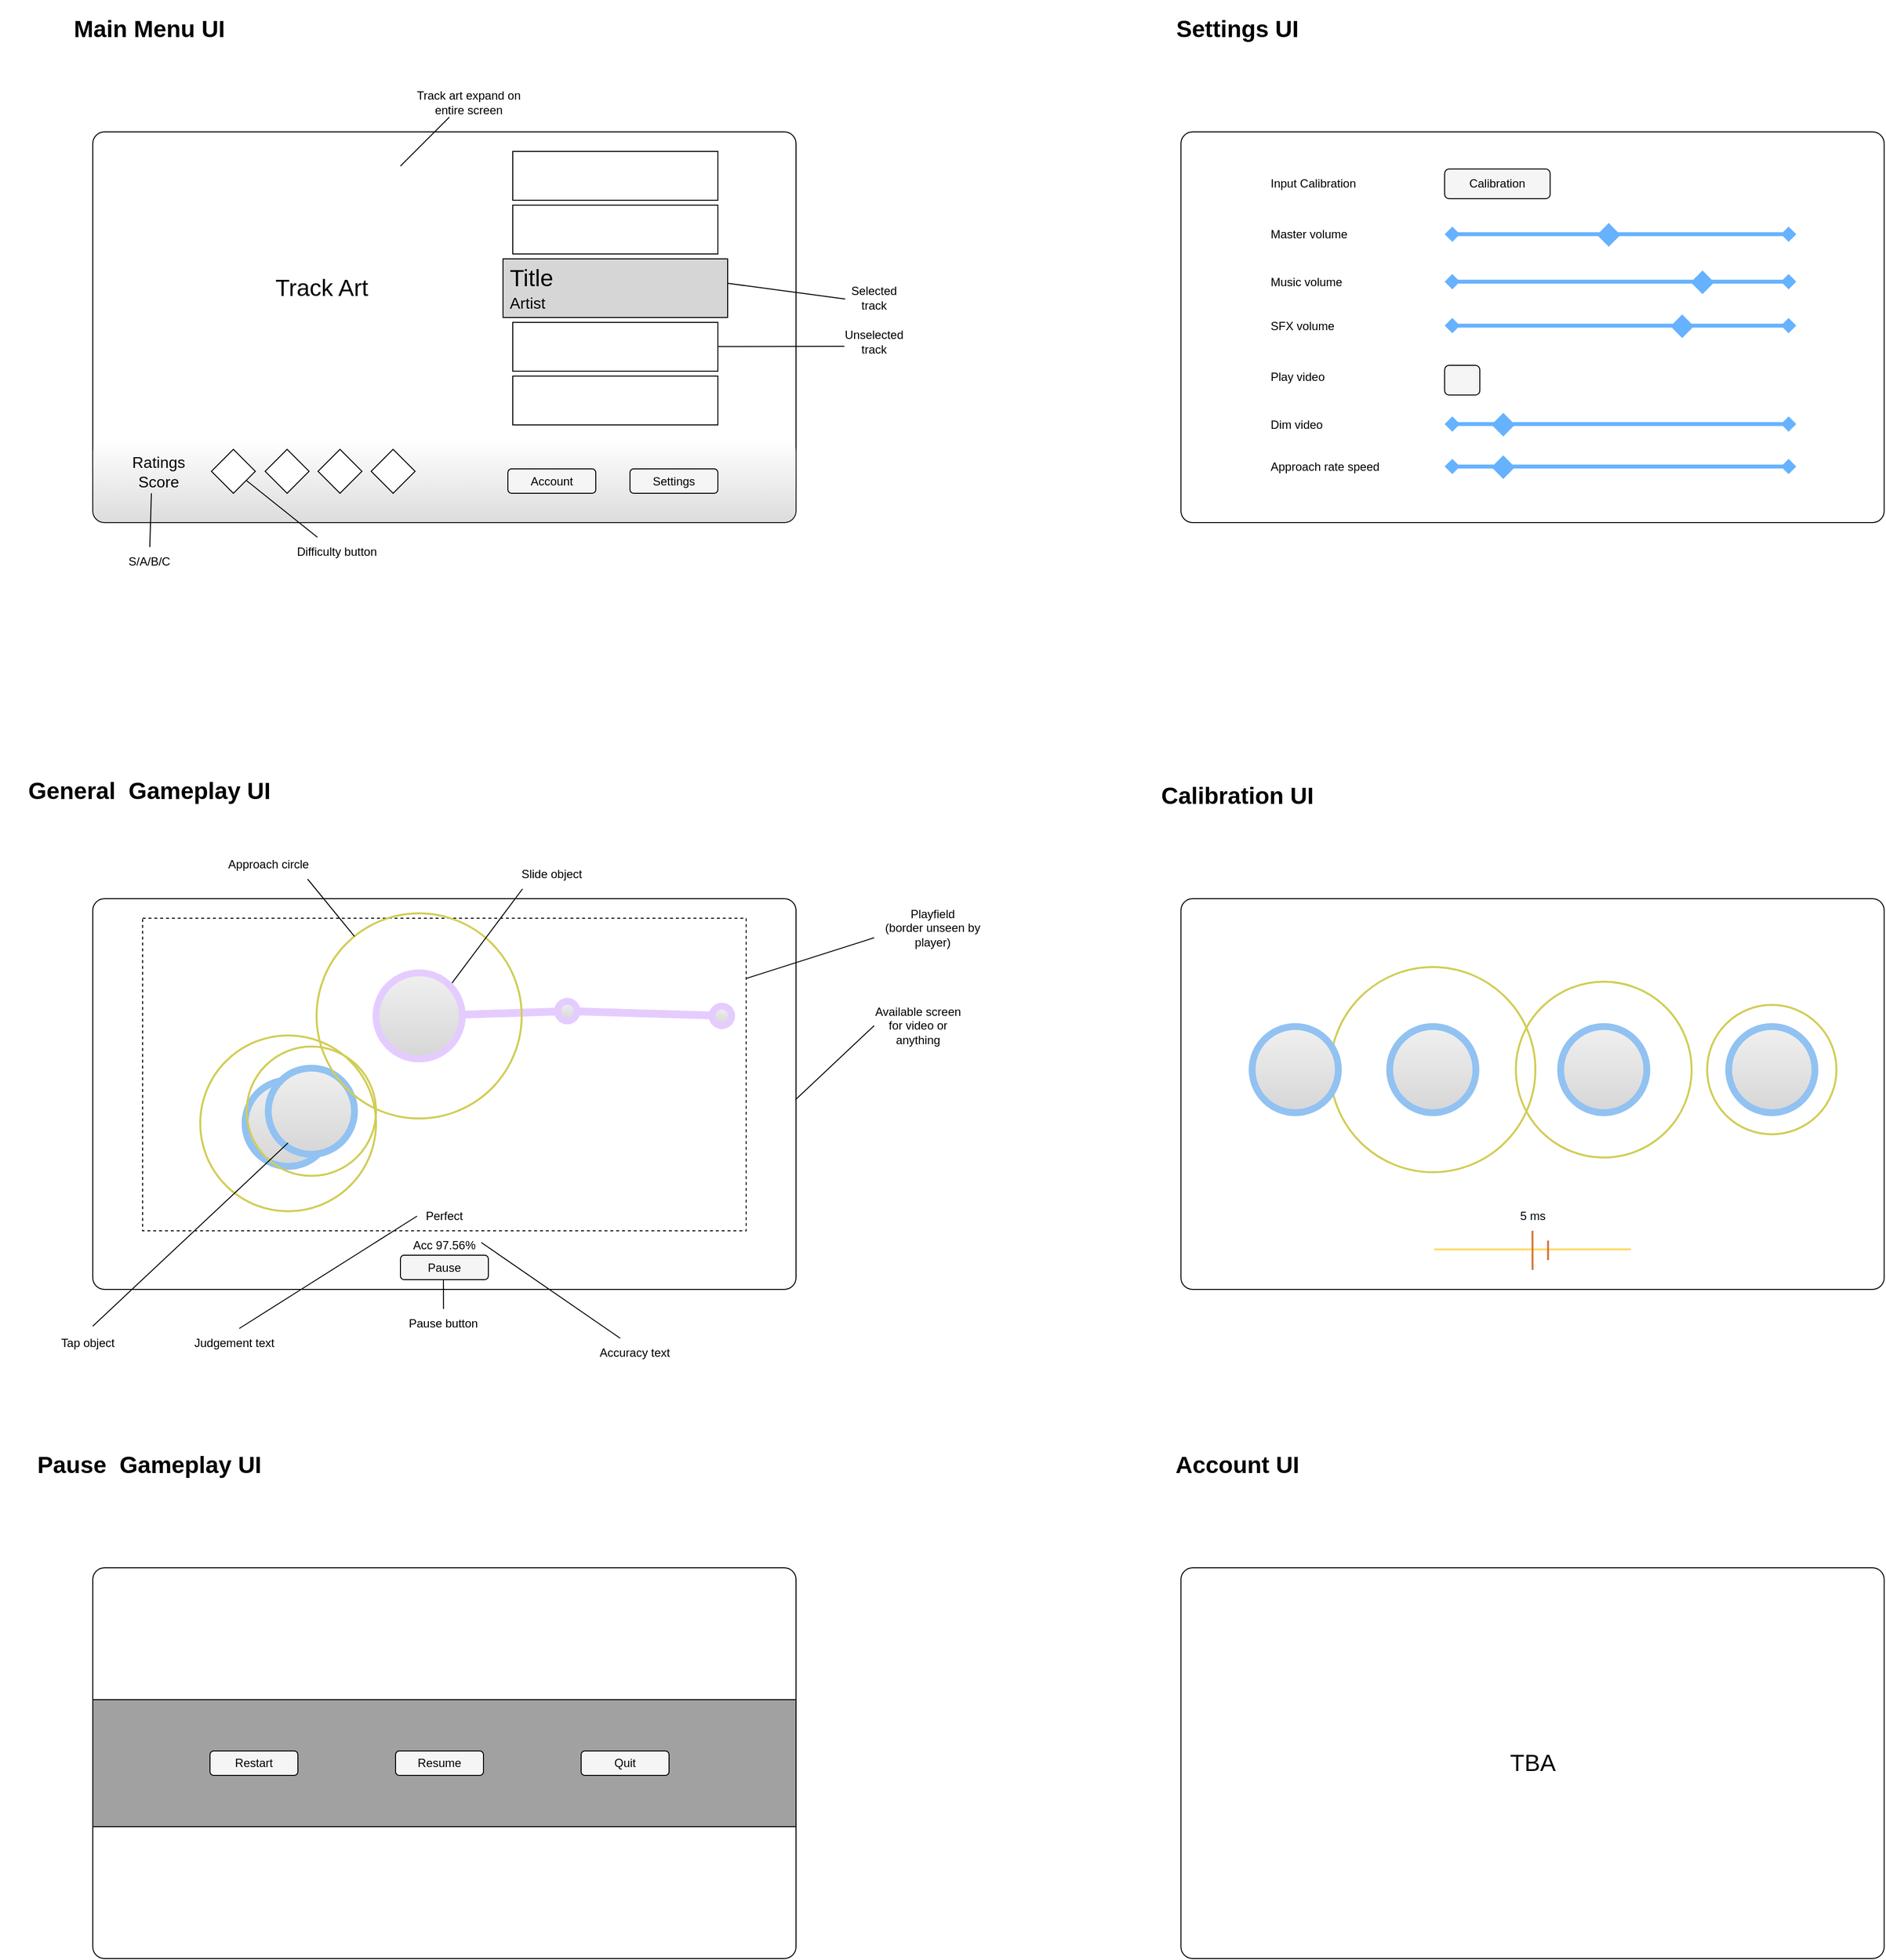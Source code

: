 <mxfile version="18.0.6" type="device" pages="2"><diagram id="Ums5mOODsF_5i-hF0V7K" name="General UI"><mxGraphModel dx="868" dy="1418" grid="1" gridSize="10" guides="1" tooltips="1" connect="0" arrows="0" fold="1" page="1" pageScale="1" pageWidth="1100" pageHeight="850" math="0" shadow="0"><root><mxCell id="0"/><mxCell id="1" parent="0"/><mxCell id="d_jD22ha6XoA30jC1N0L-1" value="" style="rounded=1;whiteSpace=wrap;html=1;arcSize=3;" parent="1" vertex="1"><mxGeometry x="130" y="160" width="720" height="400" as="geometry"/></mxCell><mxCell id="d_jD22ha6XoA30jC1N0L-5" value="" style="rounded=0;whiteSpace=wrap;html=1;fillColor=none;dashed=1;" parent="1" vertex="1"><mxGeometry x="181.035" y="180" width="617.93" height="320" as="geometry"/></mxCell><mxCell id="d_jD22ha6XoA30jC1N0L-2" value="Acc 97.56%" style="text;html=1;strokeColor=none;fillColor=none;align=center;verticalAlign=middle;whiteSpace=wrap;rounded=0;" parent="1" vertex="1"><mxGeometry x="455" y="500" width="70" height="30" as="geometry"/></mxCell><mxCell id="d_jD22ha6XoA30jC1N0L-4" value="Perfect" style="text;html=1;strokeColor=none;fillColor=none;align=center;verticalAlign=middle;whiteSpace=wrap;rounded=0;" parent="1" vertex="1"><mxGeometry x="460" y="470" width="60" height="30" as="geometry"/></mxCell><mxCell id="d_jD22ha6XoA30jC1N0L-8" value="" style="ellipse;whiteSpace=wrap;html=1;aspect=fixed;rounded=1;fillColor=none;strokeWidth=2;strokeColor=#D1CD54;" parent="1" vertex="1"><mxGeometry x="240" y="300" width="180" height="180" as="geometry"/></mxCell><mxCell id="d_jD22ha6XoA30jC1N0L-7" value="" style="ellipse;whiteSpace=wrap;html=1;aspect=fixed;rounded=1;fillColor=#F0F0F0;strokeWidth=7;strokeColor=#91C2F2;gradientColor=#D6D6D6;" parent="1" vertex="1"><mxGeometry x="285.866" y="345.862" width="88.276" height="88.276" as="geometry"/></mxCell><mxCell id="d_jD22ha6XoA30jC1N0L-9" value="" style="ellipse;whiteSpace=wrap;html=1;aspect=fixed;rounded=1;fillColor=#F0F0F0;strokeWidth=7;strokeColor=#91C2F2;gradientColor=#D6D6D6;" parent="1" vertex="1"><mxGeometry x="309.656" y="333.448" width="88.276" height="88.276" as="geometry"/></mxCell><mxCell id="d_jD22ha6XoA30jC1N0L-10" value="" style="ellipse;whiteSpace=wrap;html=1;aspect=fixed;rounded=1;fillColor=none;strokeWidth=2;strokeColor=#D1CD54;" parent="1" vertex="1"><mxGeometry x="287.587" y="311.379" width="132.414" height="132.414" as="geometry"/></mxCell><mxCell id="d_jD22ha6XoA30jC1N0L-14" value="" style="endArrow=none;html=1;rounded=0;strokeColor=#E5CCFF;strokeWidth=8;startArrow=none;" parent="1" source="d_jD22ha6XoA30jC1N0L-16" edge="1"><mxGeometry width="50" height="50" relative="1" as="geometry"><mxPoint x="484.14" y="279.57" as="sourcePoint"/><mxPoint x="767.93" y="279.57" as="targetPoint"/></mxGeometry></mxCell><mxCell id="d_jD22ha6XoA30jC1N0L-15" value="" style="ellipse;whiteSpace=wrap;html=1;aspect=fixed;rounded=1;fillColor=#F0F0F0;strokeWidth=7;strokeColor=#E5CCFF;gradientColor=#D6D6D6;" parent="1" vertex="1"><mxGeometry x="764.14" y="270" width="20" height="20" as="geometry"/></mxCell><mxCell id="d_jD22ha6XoA30jC1N0L-16" value="" style="ellipse;whiteSpace=wrap;html=1;aspect=fixed;rounded=1;fillColor=#F0F0F0;strokeWidth=7;strokeColor=#E5CCFF;gradientColor=#D6D6D6;" parent="1" vertex="1"><mxGeometry x="605.86" y="265.17" width="20" height="20" as="geometry"/></mxCell><mxCell id="d_jD22ha6XoA30jC1N0L-17" value="" style="endArrow=none;html=1;rounded=0;strokeColor=#E5CCFF;strokeWidth=8;" parent="1" target="d_jD22ha6XoA30jC1N0L-16" edge="1"><mxGeometry width="50" height="50" relative="1" as="geometry"><mxPoint x="484.14" y="279.57" as="sourcePoint"/><mxPoint x="767.93" y="279.57" as="targetPoint"/></mxGeometry></mxCell><mxCell id="d_jD22ha6XoA30jC1N0L-18" value="" style="ellipse;whiteSpace=wrap;html=1;aspect=fixed;rounded=1;fillColor=none;strokeWidth=2;strokeColor=#D1CD54;" parent="1" vertex="1"><mxGeometry x="359.14" y="175" width="210" height="210" as="geometry"/></mxCell><mxCell id="KHz7Ja8Gk6clectQbWnq-2" value="Pause" style="rounded=1;whiteSpace=wrap;html=1;fillColor=#F5F5F5;" parent="1" vertex="1"><mxGeometry x="445" y="525" width="90" height="25" as="geometry"/></mxCell><mxCell id="KHz7Ja8Gk6clectQbWnq-3" value="" style="endArrow=none;html=1;rounded=0;" parent="1" source="d_jD22ha6XoA30jC1N0L-5" edge="1"><mxGeometry width="50" height="50" relative="1" as="geometry"><mxPoint x="540" y="430" as="sourcePoint"/><mxPoint x="930" y="200" as="targetPoint"/></mxGeometry></mxCell><mxCell id="KHz7Ja8Gk6clectQbWnq-4" value="" style="endArrow=none;html=1;rounded=0;exitX=0.999;exitY=0.515;exitDx=0;exitDy=0;exitPerimeter=0;" parent="1" source="d_jD22ha6XoA30jC1N0L-1" edge="1"><mxGeometry width="50" height="50" relative="1" as="geometry"><mxPoint x="900" y="440" as="sourcePoint"/><mxPoint x="930" y="290" as="targetPoint"/></mxGeometry></mxCell><mxCell id="KHz7Ja8Gk6clectQbWnq-5" value="Playfield&lt;br&gt;(border unseen by player)" style="text;html=1;strokeColor=none;fillColor=none;align=center;verticalAlign=middle;whiteSpace=wrap;rounded=0;dashed=1;" parent="1" vertex="1"><mxGeometry x="940" y="175" width="100" height="30" as="geometry"/></mxCell><mxCell id="KHz7Ja8Gk6clectQbWnq-6" value="Available screen for video or anything&lt;br&gt;" style="text;html=1;strokeColor=none;fillColor=none;align=center;verticalAlign=middle;whiteSpace=wrap;rounded=0;dashed=1;" parent="1" vertex="1"><mxGeometry x="930" y="265.17" width="90" height="50" as="geometry"/></mxCell><mxCell id="KHz7Ja8Gk6clectQbWnq-7" value="" style="endArrow=none;html=1;rounded=0;entryX=0.033;entryY=0.5;entryDx=0;entryDy=0;entryPerimeter=0;" parent="1" target="d_jD22ha6XoA30jC1N0L-4" edge="1"><mxGeometry width="50" height="50" relative="1" as="geometry"><mxPoint x="280" y="600" as="sourcePoint"/><mxPoint x="378.79" y="580" as="targetPoint"/></mxGeometry></mxCell><mxCell id="KHz7Ja8Gk6clectQbWnq-8" value="Judgement text" style="text;html=1;strokeColor=none;fillColor=none;align=center;verticalAlign=middle;whiteSpace=wrap;rounded=0;dashed=1;" parent="1" vertex="1"><mxGeometry x="230" y="600" width="90" height="30" as="geometry"/></mxCell><mxCell id="KHz7Ja8Gk6clectQbWnq-9" value="" style="endArrow=none;html=1;rounded=0;entryX=1.04;entryY=0.4;entryDx=0;entryDy=0;entryPerimeter=0;" parent="1" target="d_jD22ha6XoA30jC1N0L-2" edge="1"><mxGeometry width="50" height="50" relative="1" as="geometry"><mxPoint x="670" y="610" as="sourcePoint"/><mxPoint x="630" y="570" as="targetPoint"/></mxGeometry></mxCell><mxCell id="KHz7Ja8Gk6clectQbWnq-10" value="Accuracy text" style="text;html=1;strokeColor=none;fillColor=none;align=center;verticalAlign=middle;whiteSpace=wrap;rounded=0;dashed=1;" parent="1" vertex="1"><mxGeometry x="640" y="610" width="90" height="30" as="geometry"/></mxCell><mxCell id="KHz7Ja8Gk6clectQbWnq-11" value="Pause button" style="text;html=1;strokeColor=none;fillColor=none;align=center;verticalAlign=middle;whiteSpace=wrap;rounded=0;dashed=1;" parent="1" vertex="1"><mxGeometry x="444.14" y="580" width="90" height="30" as="geometry"/></mxCell><mxCell id="KHz7Ja8Gk6clectQbWnq-12" value="" style="endArrow=none;html=1;rounded=0;" parent="1" source="KHz7Ja8Gk6clectQbWnq-11" edge="1"><mxGeometry width="50" height="50" relative="1" as="geometry"><mxPoint x="489.14" y="559.289" as="sourcePoint"/><mxPoint x="489" y="550" as="targetPoint"/></mxGeometry></mxCell><mxCell id="KHz7Ja8Gk6clectQbWnq-13" value="" style="endArrow=none;html=1;rounded=0;" parent="1" source="d_jD22ha6XoA30jC1N0L-18" edge="1"><mxGeometry width="50" height="50" relative="1" as="geometry"><mxPoint x="300" y="170" as="sourcePoint"/><mxPoint x="350" y="140" as="targetPoint"/></mxGeometry></mxCell><mxCell id="KHz7Ja8Gk6clectQbWnq-14" value="Approach circle" style="text;html=1;strokeColor=none;fillColor=none;align=center;verticalAlign=middle;whiteSpace=wrap;rounded=0;" parent="1" vertex="1"><mxGeometry x="260" y="110" width="100" height="30" as="geometry"/></mxCell><mxCell id="KHz7Ja8Gk6clectQbWnq-15" value="" style="endArrow=none;html=1;rounded=0;exitX=0.32;exitY=0.745;exitDx=0;exitDy=0;exitPerimeter=0;" parent="1" source="d_jD22ha6XoA30jC1N0L-10" edge="1"><mxGeometry width="50" height="50" relative="1" as="geometry"><mxPoint x="410" y="360" as="sourcePoint"/><mxPoint x="130" y="597.619" as="targetPoint"/></mxGeometry></mxCell><mxCell id="KHz7Ja8Gk6clectQbWnq-16" value="Tap object" style="text;html=1;strokeColor=none;fillColor=none;align=center;verticalAlign=middle;whiteSpace=wrap;rounded=0;dashed=1;" parent="1" vertex="1"><mxGeometry x="80" y="600" width="90" height="30" as="geometry"/></mxCell><mxCell id="KHz7Ja8Gk6clectQbWnq-17" value="" style="endArrow=none;html=1;rounded=0;exitX=0.576;exitY=0.452;exitDx=0;exitDy=0;exitPerimeter=0;" parent="1" source="d_jD22ha6XoA30jC1N0L-18" edge="1"><mxGeometry width="50" height="50" relative="1" as="geometry"><mxPoint x="690" y="150" as="sourcePoint"/><mxPoint x="570" y="150" as="targetPoint"/></mxGeometry></mxCell><mxCell id="KHz7Ja8Gk6clectQbWnq-18" value="Slide object" style="text;html=1;strokeColor=none;fillColor=none;align=center;verticalAlign=middle;whiteSpace=wrap;rounded=0;" parent="1" vertex="1"><mxGeometry x="550" y="120" width="100" height="30" as="geometry"/></mxCell><mxCell id="KHz7Ja8Gk6clectQbWnq-19" value="&lt;font size=&quot;1&quot; style=&quot;&quot;&gt;&lt;b style=&quot;font-size: 24px;&quot;&gt;General&amp;nbsp; Gameplay UI&lt;/b&gt;&lt;/font&gt;" style="text;html=1;strokeColor=none;fillColor=none;align=center;verticalAlign=middle;whiteSpace=wrap;rounded=0;" parent="1" vertex="1"><mxGeometry x="35.87" y="20" width="304.13" height="60" as="geometry"/></mxCell><mxCell id="iidlFjSl6dDkqpTjjfb1-1" value="" style="rounded=1;whiteSpace=wrap;html=1;arcSize=3;fillColor=#FFFFFF;" parent="1" vertex="1"><mxGeometry x="130" y="845" width="720" height="400" as="geometry"/></mxCell><mxCell id="iidlFjSl6dDkqpTjjfb1-2" value="&lt;font size=&quot;1&quot; style=&quot;&quot;&gt;&lt;b style=&quot;font-size: 24px;&quot;&gt;Pause&amp;nbsp; Gameplay UI&lt;/b&gt;&lt;/font&gt;" style="text;html=1;strokeColor=none;fillColor=none;align=center;verticalAlign=middle;whiteSpace=wrap;rounded=0;" parent="1" vertex="1"><mxGeometry x="35.87" y="710" width="304.13" height="60" as="geometry"/></mxCell><mxCell id="iidlFjSl6dDkqpTjjfb1-3" value="" style="rounded=0;whiteSpace=wrap;html=1;fontSize=24;fillColor=#A1A1A1;" parent="1" vertex="1"><mxGeometry x="130" y="980" width="720" height="130" as="geometry"/></mxCell><mxCell id="iidlFjSl6dDkqpTjjfb1-4" value="Resume" style="rounded=1;whiteSpace=wrap;html=1;fillColor=#F5F5F5;" parent="1" vertex="1"><mxGeometry x="440" y="1032.5" width="90" height="25" as="geometry"/></mxCell><mxCell id="iidlFjSl6dDkqpTjjfb1-5" value="Restart" style="rounded=1;whiteSpace=wrap;html=1;fillColor=#F5F5F5;" parent="1" vertex="1"><mxGeometry x="250" y="1032.5" width="90" height="25" as="geometry"/></mxCell><mxCell id="iidlFjSl6dDkqpTjjfb1-6" value="Quit" style="rounded=1;whiteSpace=wrap;html=1;fillColor=#F5F5F5;" parent="1" vertex="1"><mxGeometry x="630" y="1032.5" width="90" height="25" as="geometry"/></mxCell><mxCell id="iidlFjSl6dDkqpTjjfb1-7" value="" style="rounded=1;whiteSpace=wrap;html=1;arcSize=3;fillColor=#FFFFFF;" parent="1" vertex="1"><mxGeometry x="130" y="-625" width="720" height="400" as="geometry"/></mxCell><mxCell id="iidlFjSl6dDkqpTjjfb1-8" value="&lt;font size=&quot;1&quot; style=&quot;&quot;&gt;&lt;b style=&quot;font-size: 24px;&quot;&gt;Main Menu UI&lt;/b&gt;&lt;/font&gt;" style="text;html=1;strokeColor=none;fillColor=none;align=center;verticalAlign=middle;whiteSpace=wrap;rounded=0;" parent="1" vertex="1"><mxGeometry x="35.87" y="-760" width="304.13" height="60" as="geometry"/></mxCell><mxCell id="iidlFjSl6dDkqpTjjfb1-14" value="" style="rounded=0;whiteSpace=wrap;html=1;fontSize=24;fillColor=#D6D6D6;" parent="1" vertex="1"><mxGeometry x="550" y="-495" width="230" height="60" as="geometry"/></mxCell><mxCell id="iidlFjSl6dDkqpTjjfb1-15" value="" style="rounded=0;whiteSpace=wrap;html=1;fontSize=24;fillColor=#FFFFFF;" parent="1" vertex="1"><mxGeometry x="560" y="-550" width="210" height="50" as="geometry"/></mxCell><mxCell id="iidlFjSl6dDkqpTjjfb1-16" value="" style="rounded=0;whiteSpace=wrap;html=1;fontSize=24;fillColor=#FFFFFF;" parent="1" vertex="1"><mxGeometry x="560" y="-605" width="210" height="50" as="geometry"/></mxCell><mxCell id="iidlFjSl6dDkqpTjjfb1-17" value="" style="rounded=0;whiteSpace=wrap;html=1;fontSize=24;fillColor=#FFFFFF;" parent="1" vertex="1"><mxGeometry x="560" y="-375" width="210" height="50" as="geometry"/></mxCell><mxCell id="iidlFjSl6dDkqpTjjfb1-18" value="" style="rounded=0;whiteSpace=wrap;html=1;fontSize=24;fillColor=#FFFFFF;" parent="1" vertex="1"><mxGeometry x="560" y="-430" width="210" height="50" as="geometry"/></mxCell><mxCell id="iidlFjSl6dDkqpTjjfb1-19" value="Title" style="text;html=1;strokeColor=none;fillColor=none;align=left;verticalAlign=middle;whiteSpace=wrap;rounded=0;fontSize=24;" parent="1" vertex="1"><mxGeometry x="555" y="-490" width="65" height="30" as="geometry"/></mxCell><mxCell id="iidlFjSl6dDkqpTjjfb1-20" value="Artist" style="text;html=1;strokeColor=none;fillColor=none;align=left;verticalAlign=middle;whiteSpace=wrap;rounded=0;fontSize=16;" parent="1" vertex="1"><mxGeometry x="555" y="-460" width="65" height="20" as="geometry"/></mxCell><mxCell id="iidlFjSl6dDkqpTjjfb1-22" value="Track Art" style="text;html=1;strokeColor=none;fillColor=none;align=center;verticalAlign=middle;whiteSpace=wrap;rounded=0;fontSize=24;" parent="1" vertex="1"><mxGeometry x="306.465" y="-480" width="117.07" height="30" as="geometry"/></mxCell><mxCell id="iidlFjSl6dDkqpTjjfb1-31" value="" style="rounded=1;whiteSpace=wrap;html=1;arcSize=14;fillColor=default;gradientColor=#8C8C8C;strokeColor=none;fillOpacity=30;" parent="1" vertex="1"><mxGeometry x="130.14" y="-310" width="720" height="85" as="geometry"/></mxCell><mxCell id="iidlFjSl6dDkqpTjjfb1-23" value="" style="rhombus;whiteSpace=wrap;html=1;fontSize=16;fillColor=#FFFFFF;" parent="1" vertex="1"><mxGeometry x="360.6" y="-300" width="45" height="45" as="geometry"/></mxCell><mxCell id="iidlFjSl6dDkqpTjjfb1-24" value="" style="rhombus;whiteSpace=wrap;html=1;fontSize=16;fillColor=#FFFFFF;" parent="1" vertex="1"><mxGeometry x="415" y="-300" width="45" height="45" as="geometry"/></mxCell><mxCell id="iidlFjSl6dDkqpTjjfb1-25" value="" style="rhombus;whiteSpace=wrap;html=1;fontSize=16;fillColor=#FFFFFF;" parent="1" vertex="1"><mxGeometry x="306.46" y="-300" width="45" height="45" as="geometry"/></mxCell><mxCell id="iidlFjSl6dDkqpTjjfb1-26" value="" style="rhombus;whiteSpace=wrap;html=1;fontSize=16;fillColor=#FFFFFF;" parent="1" vertex="1"><mxGeometry x="251.46" y="-300" width="45" height="45" as="geometry"/></mxCell><mxCell id="iidlFjSl6dDkqpTjjfb1-27" value="Ratings Score" style="text;html=1;strokeColor=none;fillColor=none;align=center;verticalAlign=middle;whiteSpace=wrap;rounded=0;fontSize=16;" parent="1" vertex="1"><mxGeometry x="165" y="-302.5" width="65" height="50" as="geometry"/></mxCell><mxCell id="iidlFjSl6dDkqpTjjfb1-30" value="Settings" style="rounded=1;whiteSpace=wrap;html=1;fillColor=#F5F5F5;" parent="1" vertex="1"><mxGeometry x="680" y="-280" width="90" height="25" as="geometry"/></mxCell><mxCell id="iidlFjSl6dDkqpTjjfb1-32" value="Account" style="rounded=1;whiteSpace=wrap;html=1;fillColor=#F5F5F5;" parent="1" vertex="1"><mxGeometry x="555" y="-280" width="90" height="25" as="geometry"/></mxCell><mxCell id="iidlFjSl6dDkqpTjjfb1-34" value="Selected track" style="text;html=1;strokeColor=none;fillColor=none;align=center;verticalAlign=middle;whiteSpace=wrap;rounded=0;fontSize=12;" parent="1" vertex="1"><mxGeometry x="900" y="-470" width="60" height="30" as="geometry"/></mxCell><mxCell id="iidlFjSl6dDkqpTjjfb1-35" value="" style="endArrow=none;html=1;rounded=0;fontSize=12;exitX=1;exitY=0.417;exitDx=0;exitDy=0;exitPerimeter=0;entryX=0.006;entryY=0.539;entryDx=0;entryDy=0;entryPerimeter=0;" parent="1" source="iidlFjSl6dDkqpTjjfb1-14" target="iidlFjSl6dDkqpTjjfb1-34" edge="1"><mxGeometry width="50" height="50" relative="1" as="geometry"><mxPoint x="650" y="-370" as="sourcePoint"/><mxPoint x="700" y="-420" as="targetPoint"/></mxGeometry></mxCell><mxCell id="iidlFjSl6dDkqpTjjfb1-36" value="Unselected track" style="text;html=1;strokeColor=none;fillColor=none;align=center;verticalAlign=middle;whiteSpace=wrap;rounded=0;fontSize=12;" parent="1" vertex="1"><mxGeometry x="900" y="-425" width="60" height="30" as="geometry"/></mxCell><mxCell id="iidlFjSl6dDkqpTjjfb1-37" value="" style="endArrow=none;html=1;rounded=0;fontSize=12;entryX=-0.008;entryY=0.65;entryDx=0;entryDy=0;entryPerimeter=0;" parent="1" source="iidlFjSl6dDkqpTjjfb1-18" target="iidlFjSl6dDkqpTjjfb1-36" edge="1"><mxGeometry width="50" height="50" relative="1" as="geometry"><mxPoint x="770" y="-425" as="sourcePoint"/><mxPoint x="890.36" y="-408.85" as="targetPoint"/></mxGeometry></mxCell><mxCell id="iidlFjSl6dDkqpTjjfb1-38" value="Track art expand on entire screen" style="text;html=1;strokeColor=none;fillColor=none;align=center;verticalAlign=middle;whiteSpace=wrap;rounded=0;fontSize=12;" parent="1" vertex="1"><mxGeometry x="455" y="-670" width="120" height="30" as="geometry"/></mxCell><mxCell id="iidlFjSl6dDkqpTjjfb1-39" value="" style="endArrow=none;html=1;rounded=0;fontSize=12;" parent="1" edge="1"><mxGeometry width="50" height="50" relative="1" as="geometry"><mxPoint x="445" y="-590" as="sourcePoint"/><mxPoint x="495" y="-640" as="targetPoint"/></mxGeometry></mxCell><mxCell id="iidlFjSl6dDkqpTjjfb1-40" value="Difficulty button" style="text;html=1;strokeColor=none;fillColor=none;align=center;verticalAlign=middle;whiteSpace=wrap;rounded=0;fontSize=12;" parent="1" vertex="1"><mxGeometry x="320" y="-210" width="120" height="30" as="geometry"/></mxCell><mxCell id="iidlFjSl6dDkqpTjjfb1-41" value="" style="endArrow=none;html=1;rounded=0;fontSize=12;entryX=0.784;entryY=0.699;entryDx=0;entryDy=0;entryPerimeter=0;exitX=0.333;exitY=0;exitDx=0;exitDy=0;exitPerimeter=0;" parent="1" source="iidlFjSl6dDkqpTjjfb1-40" target="iidlFjSl6dDkqpTjjfb1-26" edge="1"><mxGeometry width="50" height="50" relative="1" as="geometry"><mxPoint x="246.46" y="-170" as="sourcePoint"/><mxPoint x="296.46" y="-220" as="targetPoint"/></mxGeometry></mxCell><mxCell id="iidlFjSl6dDkqpTjjfb1-42" value="S/A/B/C" style="text;html=1;strokeColor=none;fillColor=none;align=center;verticalAlign=middle;whiteSpace=wrap;rounded=0;fontSize=12;" parent="1" vertex="1"><mxGeometry x="156.9" y="-200" width="62.06" height="30" as="geometry"/></mxCell><mxCell id="iidlFjSl6dDkqpTjjfb1-43" value="" style="endArrow=none;html=1;rounded=0;fontSize=12;" parent="1" source="iidlFjSl6dDkqpTjjfb1-42" edge="1"><mxGeometry width="50" height="50" relative="1" as="geometry"><mxPoint x="140" y="-205" as="sourcePoint"/><mxPoint x="190" y="-255" as="targetPoint"/></mxGeometry></mxCell><mxCell id="iidlFjSl6dDkqpTjjfb1-44" value="" style="rounded=1;whiteSpace=wrap;html=1;arcSize=3;fillColor=#FFFFFF;" parent="1" vertex="1"><mxGeometry x="1244.13" y="-625" width="720" height="400" as="geometry"/></mxCell><mxCell id="iidlFjSl6dDkqpTjjfb1-45" value="&lt;font size=&quot;1&quot; style=&quot;&quot;&gt;&lt;b style=&quot;font-size: 24px;&quot;&gt;Settings UI&lt;/b&gt;&lt;/font&gt;" style="text;html=1;strokeColor=none;fillColor=none;align=center;verticalAlign=middle;whiteSpace=wrap;rounded=0;" parent="1" vertex="1"><mxGeometry x="1150" y="-760" width="304.13" height="60" as="geometry"/></mxCell><mxCell id="iidlFjSl6dDkqpTjjfb1-75" value="" style="rounded=1;whiteSpace=wrap;html=1;arcSize=3;fillColor=#FFFFFF;" parent="1" vertex="1"><mxGeometry x="1244.13" y="160" width="720" height="400" as="geometry"/></mxCell><mxCell id="iidlFjSl6dDkqpTjjfb1-76" value="&lt;font size=&quot;1&quot; style=&quot;&quot;&gt;&lt;b style=&quot;font-size: 24px;&quot;&gt;Calibration UI&lt;/b&gt;&lt;/font&gt;" style="text;html=1;strokeColor=none;fillColor=none;align=center;verticalAlign=middle;whiteSpace=wrap;rounded=0;" parent="1" vertex="1"><mxGeometry x="1150" y="25" width="304.13" height="60" as="geometry"/></mxCell><mxCell id="iidlFjSl6dDkqpTjjfb1-78" value="" style="rounded=1;whiteSpace=wrap;html=1;arcSize=3;fillColor=#FFFFFF;" parent="1" vertex="1"><mxGeometry x="1244.13" y="845" width="720" height="400" as="geometry"/></mxCell><mxCell id="iidlFjSl6dDkqpTjjfb1-79" value="&lt;font size=&quot;1&quot; style=&quot;&quot;&gt;&lt;b style=&quot;font-size: 24px;&quot;&gt;Account UI&lt;/b&gt;&lt;/font&gt;" style="text;html=1;strokeColor=none;fillColor=none;align=center;verticalAlign=middle;whiteSpace=wrap;rounded=0;" parent="1" vertex="1"><mxGeometry x="1150" y="710" width="304.13" height="60" as="geometry"/></mxCell><mxCell id="iidlFjSl6dDkqpTjjfb1-80" value="TBA" style="text;html=1;strokeColor=none;fillColor=none;align=center;verticalAlign=middle;whiteSpace=wrap;rounded=0;fontSize=24;" parent="1" vertex="1"><mxGeometry x="1545.595" y="1030" width="117.07" height="30" as="geometry"/></mxCell><mxCell id="iidlFjSl6dDkqpTjjfb1-97" value="" style="group" parent="1" vertex="1" connectable="0"><mxGeometry x="1334.13" y="-590" width="540" height="283" as="geometry"/></mxCell><mxCell id="iidlFjSl6dDkqpTjjfb1-81" value="Input Calibration" style="text;html=1;strokeColor=none;fillColor=none;align=left;verticalAlign=middle;whiteSpace=wrap;rounded=0;fontSize=12;" parent="iidlFjSl6dDkqpTjjfb1-97" vertex="1"><mxGeometry width="168" height="36.438" as="geometry"/></mxCell><mxCell id="iidlFjSl6dDkqpTjjfb1-82" value="Master volume" style="text;html=1;strokeColor=none;fillColor=none;align=left;verticalAlign=middle;whiteSpace=wrap;rounded=0;fontSize=12;" parent="iidlFjSl6dDkqpTjjfb1-97" vertex="1"><mxGeometry y="52.227" width="168" height="36.438" as="geometry"/></mxCell><mxCell id="iidlFjSl6dDkqpTjjfb1-83" value="Music volume" style="text;html=1;strokeColor=none;fillColor=none;align=left;verticalAlign=middle;whiteSpace=wrap;rounded=0;fontSize=12;" parent="iidlFjSl6dDkqpTjjfb1-97" vertex="1"><mxGeometry y="100.811" width="168" height="36.438" as="geometry"/></mxCell><mxCell id="iidlFjSl6dDkqpTjjfb1-84" value="SFX volume" style="text;html=1;strokeColor=none;fillColor=none;align=left;verticalAlign=middle;whiteSpace=wrap;rounded=0;fontSize=12;" parent="iidlFjSl6dDkqpTjjfb1-97" vertex="1"><mxGeometry y="145.751" width="168" height="36.438" as="geometry"/></mxCell><mxCell id="iidlFjSl6dDkqpTjjfb1-85" value="Play video" style="text;html=1;strokeColor=none;fillColor=none;align=left;verticalAlign=middle;whiteSpace=wrap;rounded=0;fontSize=12;" parent="iidlFjSl6dDkqpTjjfb1-97" vertex="1"><mxGeometry y="197.979" width="168" height="36.438" as="geometry"/></mxCell><mxCell id="iidlFjSl6dDkqpTjjfb1-86" value="Dim video" style="text;html=1;strokeColor=none;fillColor=none;align=left;verticalAlign=middle;whiteSpace=wrap;rounded=0;fontSize=12;" parent="iidlFjSl6dDkqpTjjfb1-97" vertex="1"><mxGeometry y="246.562" width="168" height="36.438" as="geometry"/></mxCell><mxCell id="iidlFjSl6dDkqpTjjfb1-87" value="Calibration" style="rounded=1;whiteSpace=wrap;html=1;fillColor=#F5F5F5;" parent="iidlFjSl6dDkqpTjjfb1-97" vertex="1"><mxGeometry x="180" y="3.036" width="108" height="30.365" as="geometry"/></mxCell><mxCell id="iidlFjSl6dDkqpTjjfb1-88" value="" style="endArrow=diamond;html=1;rounded=0;fontSize=12;strokeWidth=4;startArrow=diamond;startFill=1;endFill=1;fillColor=#f5f5f5;strokeColor=#66B2FF;" parent="iidlFjSl6dDkqpTjjfb1-97" edge="1"><mxGeometry width="50" height="50" relative="1" as="geometry"><mxPoint x="180" y="69.803" as="sourcePoint"/><mxPoint x="540" y="69.803" as="targetPoint"/></mxGeometry></mxCell><mxCell id="iidlFjSl6dDkqpTjjfb1-89" value="" style="endArrow=diamond;html=1;rounded=0;fontSize=12;strokeWidth=4;startArrow=diamond;startFill=1;endFill=1;fillColor=#f5f5f5;strokeColor=#66B2FF;" parent="iidlFjSl6dDkqpTjjfb1-97" edge="1"><mxGeometry width="50" height="50" relative="1" as="geometry"><mxPoint x="180" y="118.386" as="sourcePoint"/><mxPoint x="540" y="118.386" as="targetPoint"/></mxGeometry></mxCell><mxCell id="iidlFjSl6dDkqpTjjfb1-90" value="" style="endArrow=diamond;html=1;rounded=0;fontSize=12;strokeWidth=4;startArrow=diamond;startFill=1;endFill=1;fillColor=#f5f5f5;strokeColor=#66B2FF;" parent="iidlFjSl6dDkqpTjjfb1-97" edge="1"><mxGeometry width="50" height="50" relative="1" as="geometry"><mxPoint x="180" y="163.326" as="sourcePoint"/><mxPoint x="540" y="163.326" as="targetPoint"/></mxGeometry></mxCell><mxCell id="iidlFjSl6dDkqpTjjfb1-91" value="" style="endArrow=diamond;html=1;rounded=0;fontSize=12;strokeWidth=4;startArrow=diamond;startFill=1;endFill=1;fillColor=#f5f5f5;strokeColor=#66B2FF;" parent="iidlFjSl6dDkqpTjjfb1-97" edge="1"><mxGeometry width="50" height="50" relative="1" as="geometry"><mxPoint x="180" y="264.137" as="sourcePoint"/><mxPoint x="540" y="264.137" as="targetPoint"/></mxGeometry></mxCell><mxCell id="iidlFjSl6dDkqpTjjfb1-92" value="" style="rounded=1;whiteSpace=wrap;html=1;fillColor=#F5F5F5;" parent="iidlFjSl6dDkqpTjjfb1-97" vertex="1"><mxGeometry x="180" y="204.052" width="36" height="30.365" as="geometry"/></mxCell><mxCell id="iidlFjSl6dDkqpTjjfb1-93" value="" style="rhombus;whiteSpace=wrap;html=1;fontSize=12;fillColor=#66B2FF;gradientColor=none;strokeColor=none;" parent="iidlFjSl6dDkqpTjjfb1-97" vertex="1"><mxGeometry x="336" y="58.3" width="24" height="24.292" as="geometry"/></mxCell><mxCell id="iidlFjSl6dDkqpTjjfb1-94" value="" style="rhombus;whiteSpace=wrap;html=1;fontSize=12;fillColor=#66B2FF;gradientColor=none;strokeColor=none;" parent="iidlFjSl6dDkqpTjjfb1-97" vertex="1"><mxGeometry x="432" y="106.884" width="24" height="24.292" as="geometry"/></mxCell><mxCell id="iidlFjSl6dDkqpTjjfb1-95" value="" style="rhombus;whiteSpace=wrap;html=1;fontSize=12;fillColor=#66B2FF;gradientColor=none;strokeColor=none;" parent="iidlFjSl6dDkqpTjjfb1-97" vertex="1"><mxGeometry x="411.204" y="151.824" width="24" height="24.292" as="geometry"/></mxCell><mxCell id="iidlFjSl6dDkqpTjjfb1-96" value="" style="rhombus;whiteSpace=wrap;html=1;fontSize=12;fillColor=#66B2FF;gradientColor=none;strokeColor=none;" parent="iidlFjSl6dDkqpTjjfb1-97" vertex="1"><mxGeometry x="228" y="252.635" width="24" height="24.292" as="geometry"/></mxCell><mxCell id="iidlFjSl6dDkqpTjjfb1-98" value="" style="ellipse;whiteSpace=wrap;html=1;aspect=fixed;rounded=1;fillColor=none;strokeWidth=2;strokeColor=#D1CD54;" parent="1" vertex="1"><mxGeometry x="1587.0" y="245" width="180" height="180" as="geometry"/></mxCell><mxCell id="iidlFjSl6dDkqpTjjfb1-99" value="" style="ellipse;whiteSpace=wrap;html=1;aspect=fixed;rounded=1;fillColor=#F0F0F0;strokeWidth=7;strokeColor=#91C2F2;gradientColor=#D6D6D6;" parent="1" vertex="1"><mxGeometry x="1632.866" y="290.862" width="88.276" height="88.276" as="geometry"/></mxCell><mxCell id="iidlFjSl6dDkqpTjjfb1-101" value="" style="ellipse;whiteSpace=wrap;html=1;aspect=fixed;rounded=1;fillColor=none;strokeWidth=2;strokeColor=#D1CD54;" parent="1" vertex="1"><mxGeometry x="1782.867" y="268.793" width="132.414" height="132.414" as="geometry"/></mxCell><mxCell id="iidlFjSl6dDkqpTjjfb1-100" value="" style="ellipse;whiteSpace=wrap;html=1;aspect=fixed;rounded=1;fillColor=#F0F0F0;strokeWidth=7;strokeColor=#91C2F2;gradientColor=#D6D6D6;" parent="1" vertex="1"><mxGeometry x="1804.936" y="290.862" width="88.276" height="88.276" as="geometry"/></mxCell><mxCell id="iidlFjSl6dDkqpTjjfb1-103" value="" style="ellipse;whiteSpace=wrap;html=1;aspect=fixed;rounded=1;fillColor=none;strokeWidth=2;strokeColor=#D1CD54;" parent="1" vertex="1"><mxGeometry x="1397" y="230" width="210" height="210" as="geometry"/></mxCell><mxCell id="iidlFjSl6dDkqpTjjfb1-104" value="Approach rate speed" style="text;html=1;strokeColor=none;fillColor=none;align=left;verticalAlign=middle;whiteSpace=wrap;rounded=0;fontSize=12;" parent="1" vertex="1"><mxGeometry x="1334.13" y="-299.998" width="168" height="36.438" as="geometry"/></mxCell><mxCell id="iidlFjSl6dDkqpTjjfb1-105" value="" style="endArrow=diamond;html=1;rounded=0;fontSize=12;strokeWidth=4;startArrow=diamond;startFill=1;endFill=1;fillColor=#f5f5f5;strokeColor=#66B2FF;" parent="1" edge="1"><mxGeometry width="50" height="50" relative="1" as="geometry"><mxPoint x="1514.13" y="-282.423" as="sourcePoint"/><mxPoint x="1874.13" y="-282.423" as="targetPoint"/></mxGeometry></mxCell><mxCell id="iidlFjSl6dDkqpTjjfb1-106" value="" style="rhombus;whiteSpace=wrap;html=1;fontSize=12;fillColor=#66B2FF;gradientColor=none;strokeColor=none;" parent="1" vertex="1"><mxGeometry x="1562.13" y="-293.925" width="24" height="24.292" as="geometry"/></mxCell><mxCell id="iidlFjSl6dDkqpTjjfb1-107" value="" style="ellipse;whiteSpace=wrap;html=1;aspect=fixed;rounded=1;fillColor=#F0F0F0;strokeWidth=7;strokeColor=#91C2F2;gradientColor=#D6D6D6;" parent="1" vertex="1"><mxGeometry x="1457.862" y="290.862" width="88.276" height="88.276" as="geometry"/></mxCell><mxCell id="iidlFjSl6dDkqpTjjfb1-108" value="" style="ellipse;whiteSpace=wrap;html=1;aspect=fixed;rounded=1;fillColor=#F0F0F0;strokeWidth=7;strokeColor=#91C2F2;gradientColor=#D6D6D6;" parent="1" vertex="1"><mxGeometry x="1317.002" y="290.862" width="88.276" height="88.276" as="geometry"/></mxCell><mxCell id="iidlFjSl6dDkqpTjjfb1-109" value="" style="endArrow=none;html=1;rounded=0;fontSize=12;strokeColor=#FFD966;strokeWidth=2;" parent="1" edge="1"><mxGeometry width="50" height="50" relative="1" as="geometry"><mxPoint x="1503.47" y="519.17" as="sourcePoint"/><mxPoint x="1704.78" y="519" as="targetPoint"/></mxGeometry></mxCell><mxCell id="iidlFjSl6dDkqpTjjfb1-110" value="" style="endArrow=none;html=1;rounded=0;fontSize=12;strokeColor=#D4793D;strokeWidth=2;" parent="1" edge="1"><mxGeometry width="50" height="50" relative="1" as="geometry"><mxPoint x="1604.14" y="540" as="sourcePoint"/><mxPoint x="1604.02" y="500" as="targetPoint"/></mxGeometry></mxCell><mxCell id="iidlFjSl6dDkqpTjjfb1-111" value="" style="endArrow=none;html=1;rounded=0;fontSize=12;strokeColor=#D4793D;strokeWidth=2;" parent="1" edge="1"><mxGeometry width="50" height="50" relative="1" as="geometry"><mxPoint x="1620" y="530" as="sourcePoint"/><mxPoint x="1620" y="510" as="targetPoint"/></mxGeometry></mxCell><mxCell id="iidlFjSl6dDkqpTjjfb1-112" value="5 ms" style="text;html=1;strokeColor=none;fillColor=none;align=center;verticalAlign=middle;whiteSpace=wrap;rounded=0;fontSize=12;" parent="1" vertex="1"><mxGeometry x="1575.57" y="475" width="57.13" height="20" as="geometry"/></mxCell><mxCell id="QOaFlhGNBhksVS-bsMu7-1" value="" style="ellipse;whiteSpace=wrap;html=1;aspect=fixed;rounded=1;fillColor=#F0F0F0;strokeWidth=7;strokeColor=#E5CCFF;gradientColor=#D6D6D6;" parent="1" vertex="1"><mxGeometry x="420.006" y="235.862" width="88.276" height="88.276" as="geometry"/></mxCell></root></mxGraphModel></diagram><diagram id="tJIphQhzJrKVBxtbus6W" name="Gameplay"><mxGraphModel dx="-618" dy="316" grid="1" gridSize="10" guides="1" tooltips="1" connect="1" arrows="1" fold="1" page="1" pageScale="1" pageWidth="1100" pageHeight="850" math="0" shadow="0"><root><mxCell id="0"/><mxCell id="1" parent="0"/><mxCell id="2FhzckNq-YZc6NpFSjsR-1" value="" style="ellipse;whiteSpace=wrap;html=1;aspect=fixed;rounded=1;fillColor=none;strokeWidth=2;strokeColor=#D1CD54;" vertex="1" parent="1"><mxGeometry x="1209.997" y="537.933" width="132.414" height="132.414" as="geometry"/></mxCell><mxCell id="2FhzckNq-YZc6NpFSjsR-2" value="" style="ellipse;whiteSpace=wrap;html=1;aspect=fixed;rounded=1;fillColor=#F0F0F0;strokeWidth=7;strokeColor=#91C2F2;gradientColor=#D6D6D6;" vertex="1" parent="1"><mxGeometry x="1232.066" y="100.002" width="88.276" height="88.276" as="geometry"/></mxCell><mxCell id="QbApXQrhgR-hRO350Pm--1" value="" style="endArrow=none;html=1;rounded=0;strokeColor=#E5CCFF;strokeWidth=18;startArrow=none;exitX=1;exitY=0.5;exitDx=0;exitDy=0;" edge="1" parent="1" source="QbApXQrhgR-hRO350Pm--3"><mxGeometry width="50" height="50" relative="1" as="geometry"><mxPoint x="1350" y="247.93" as="sourcePoint"/><mxPoint x="1430" y="251.93" as="targetPoint"/></mxGeometry></mxCell><mxCell id="QbApXQrhgR-hRO350Pm--2" value="" style="ellipse;whiteSpace=wrap;html=1;aspect=fixed;rounded=1;fillColor=#F0F0F0;strokeWidth=7;strokeColor=#FFFF66;gradientColor=#D6D6D6;" vertex="1" parent="1"><mxGeometry x="1232.066" y="427.932" width="88.276" height="88.276" as="geometry"/></mxCell><mxCell id="QbApXQrhgR-hRO350Pm--3" value="" style="ellipse;whiteSpace=wrap;html=1;aspect=fixed;rounded=1;fillColor=#F0F0F0;strokeWidth=7;strokeColor=#E5CCFF;gradientColor=#D6D6D6;" vertex="1" parent="1"><mxGeometry x="1232.066" y="207.932" width="88.276" height="88.276" as="geometry"/></mxCell><mxCell id="QbApXQrhgR-hRO350Pm--4" value="" style="ellipse;whiteSpace=wrap;html=1;aspect=fixed;rounded=1;fillColor=#F0F0F0;strokeWidth=7;strokeColor=#E5CCFF;gradientColor=#D6D6D6;" vertex="1" parent="1"><mxGeometry x="1232.066" y="317.932" width="88.276" height="88.276" as="geometry"/></mxCell><mxCell id="QbApXQrhgR-hRO350Pm--5" value="Tap object (may move before hit time)" style="text;html=1;strokeColor=none;fillColor=none;align=left;verticalAlign=middle;whiteSpace=wrap;rounded=0;fontSize=12;" vertex="1" parent="1"><mxGeometry x="1460" y="129.14" width="210" height="30" as="geometry"/></mxCell><mxCell id="QbApXQrhgR-hRO350Pm--6" value="Slide object (doesn't move)" style="text;html=1;strokeColor=none;fillColor=none;align=left;verticalAlign=middle;whiteSpace=wrap;rounded=0;fontSize=12;" vertex="1" parent="1"><mxGeometry x="1460" y="237.07" width="200" height="30" as="geometry"/></mxCell><mxCell id="QbApXQrhgR-hRO350Pm--7" value="Hold object (may move before hit time)" style="text;html=1;strokeColor=none;fillColor=none;align=left;verticalAlign=middle;whiteSpace=wrap;rounded=0;fontSize=12;" vertex="1" parent="1"><mxGeometry x="1460" y="347.07" width="220" height="30" as="geometry"/></mxCell><mxCell id="QbApXQrhgR-hRO350Pm--8" value="Twin object &lt;br&gt;(may also hold and move before hit time)" style="text;html=1;strokeColor=none;fillColor=none;align=left;verticalAlign=middle;whiteSpace=wrap;rounded=0;fontSize=12;" vertex="1" parent="1"><mxGeometry x="1460" y="441.64" width="220" height="60.86" as="geometry"/></mxCell><mxCell id="QbApXQrhgR-hRO350Pm--9" value="Approach object (doesn't interact)" style="text;html=1;strokeColor=none;fillColor=none;align=left;verticalAlign=middle;whiteSpace=wrap;rounded=0;fontSize=12;" vertex="1" parent="1"><mxGeometry x="1460" y="589.14" width="220" height="30" as="geometry"/></mxCell><mxCell id="QbApXQrhgR-hRO350Pm--10" value="" style="ellipse;whiteSpace=wrap;html=1;aspect=fixed;rounded=1;fillColor=none;strokeWidth=5;strokeColor=#E5CCFF;" vertex="1" parent="1"><mxGeometry x="1221.203" y="687.93" width="110" height="110" as="geometry"/></mxCell><mxCell id="nxVoQA-q-Kk1NlGeiSHB-1" value="&lt;font size=&quot;1&quot; style=&quot;&quot;&gt;&lt;b style=&quot;font-size: 24px;&quot;&gt;Gameplay Objects&lt;/b&gt;&lt;/font&gt;" style="text;html=1;strokeColor=none;fillColor=none;align=center;verticalAlign=middle;whiteSpace=wrap;rounded=0;" vertex="1" parent="1"><mxGeometry x="1130" y="20" width="304.13" height="60" as="geometry"/></mxCell><mxCell id="nxVoQA-q-Kk1NlGeiSHB-2" value="Hold timer (reduced as doublesided pie)" style="text;html=1;strokeColor=none;fillColor=none;align=left;verticalAlign=middle;whiteSpace=wrap;rounded=0;fontSize=12;" vertex="1" parent="1"><mxGeometry x="1455" y="727.93" width="220" height="30" as="geometry"/></mxCell><mxCell id="nxVoQA-q-Kk1NlGeiSHB-3" value="&lt;h1&gt;Objects need&lt;/h1&gt;&lt;p&gt;&lt;/p&gt;&lt;ul&gt;&lt;li&gt;&lt;span style=&quot;background-color: initial;&quot;&gt;Type (default 0, tap)&lt;/span&gt;&lt;/li&gt;&lt;li&gt;&lt;span style=&quot;background-color: initial;&quot;&gt;Time positions (array of ms)&lt;/span&gt;&lt;/li&gt;&lt;li&gt;Coord positions (array of x &amp;amp; y, as array)&lt;/li&gt;&lt;/ul&gt;&lt;p&gt;&lt;/p&gt;" style="text;html=1;strokeColor=none;fillColor=none;spacing=5;spacingTop=-20;whiteSpace=wrap;overflow=hidden;rounded=0;fontSize=12;" vertex="1" parent="1"><mxGeometry x="1710" y="84.14" width="290" height="125.86" as="geometry"/></mxCell><mxCell id="nxVoQA-q-Kk1NlGeiSHB-4" value="Appear on success hit on hold object" style="text;html=1;strokeColor=none;fillColor=none;align=left;verticalAlign=middle;whiteSpace=wrap;rounded=0;fontSize=12;" vertex="1" parent="1"><mxGeometry x="1455" y="750" width="220" height="30" as="geometry"/></mxCell><mxCell id="AjOz-YlirbGqdBpsUgP_-1" value="&lt;h1&gt;Hit judgement&lt;/h1&gt;&lt;div&gt;&lt;span style=&quot;&quot;&gt;&#9;&lt;/span&gt;margin = 60 ms&lt;br&gt;&lt;/div&gt;&lt;div&gt;&lt;br&gt;&lt;/div&gt;&lt;ul&gt;&lt;li&gt;Perfect = |Object time positions - Tap time + offset| &amp;lt;= margin/2&lt;/li&gt;&lt;li&gt;Okay = |Object time positions - Tap time + offset| &amp;lt;= margin&lt;/li&gt;&lt;li&gt;Miss = |Object time positions - Tap time + offset| &amp;lt;= margin*2/3&lt;/li&gt;&lt;li&gt;Unregister = |Object time positions - Tap time + offset| &amp;gt; margin*2/3&lt;/li&gt;&lt;/ul&gt;&lt;p&gt;&lt;/p&gt;" style="text;html=1;strokeColor=none;fillColor=none;spacing=5;spacingTop=-20;whiteSpace=wrap;overflow=hidden;rounded=0;fontSize=12;" vertex="1" parent="1"><mxGeometry x="1710" y="238.07" width="440" height="151.93" as="geometry"/></mxCell></root></mxGraphModel></diagram></mxfile>